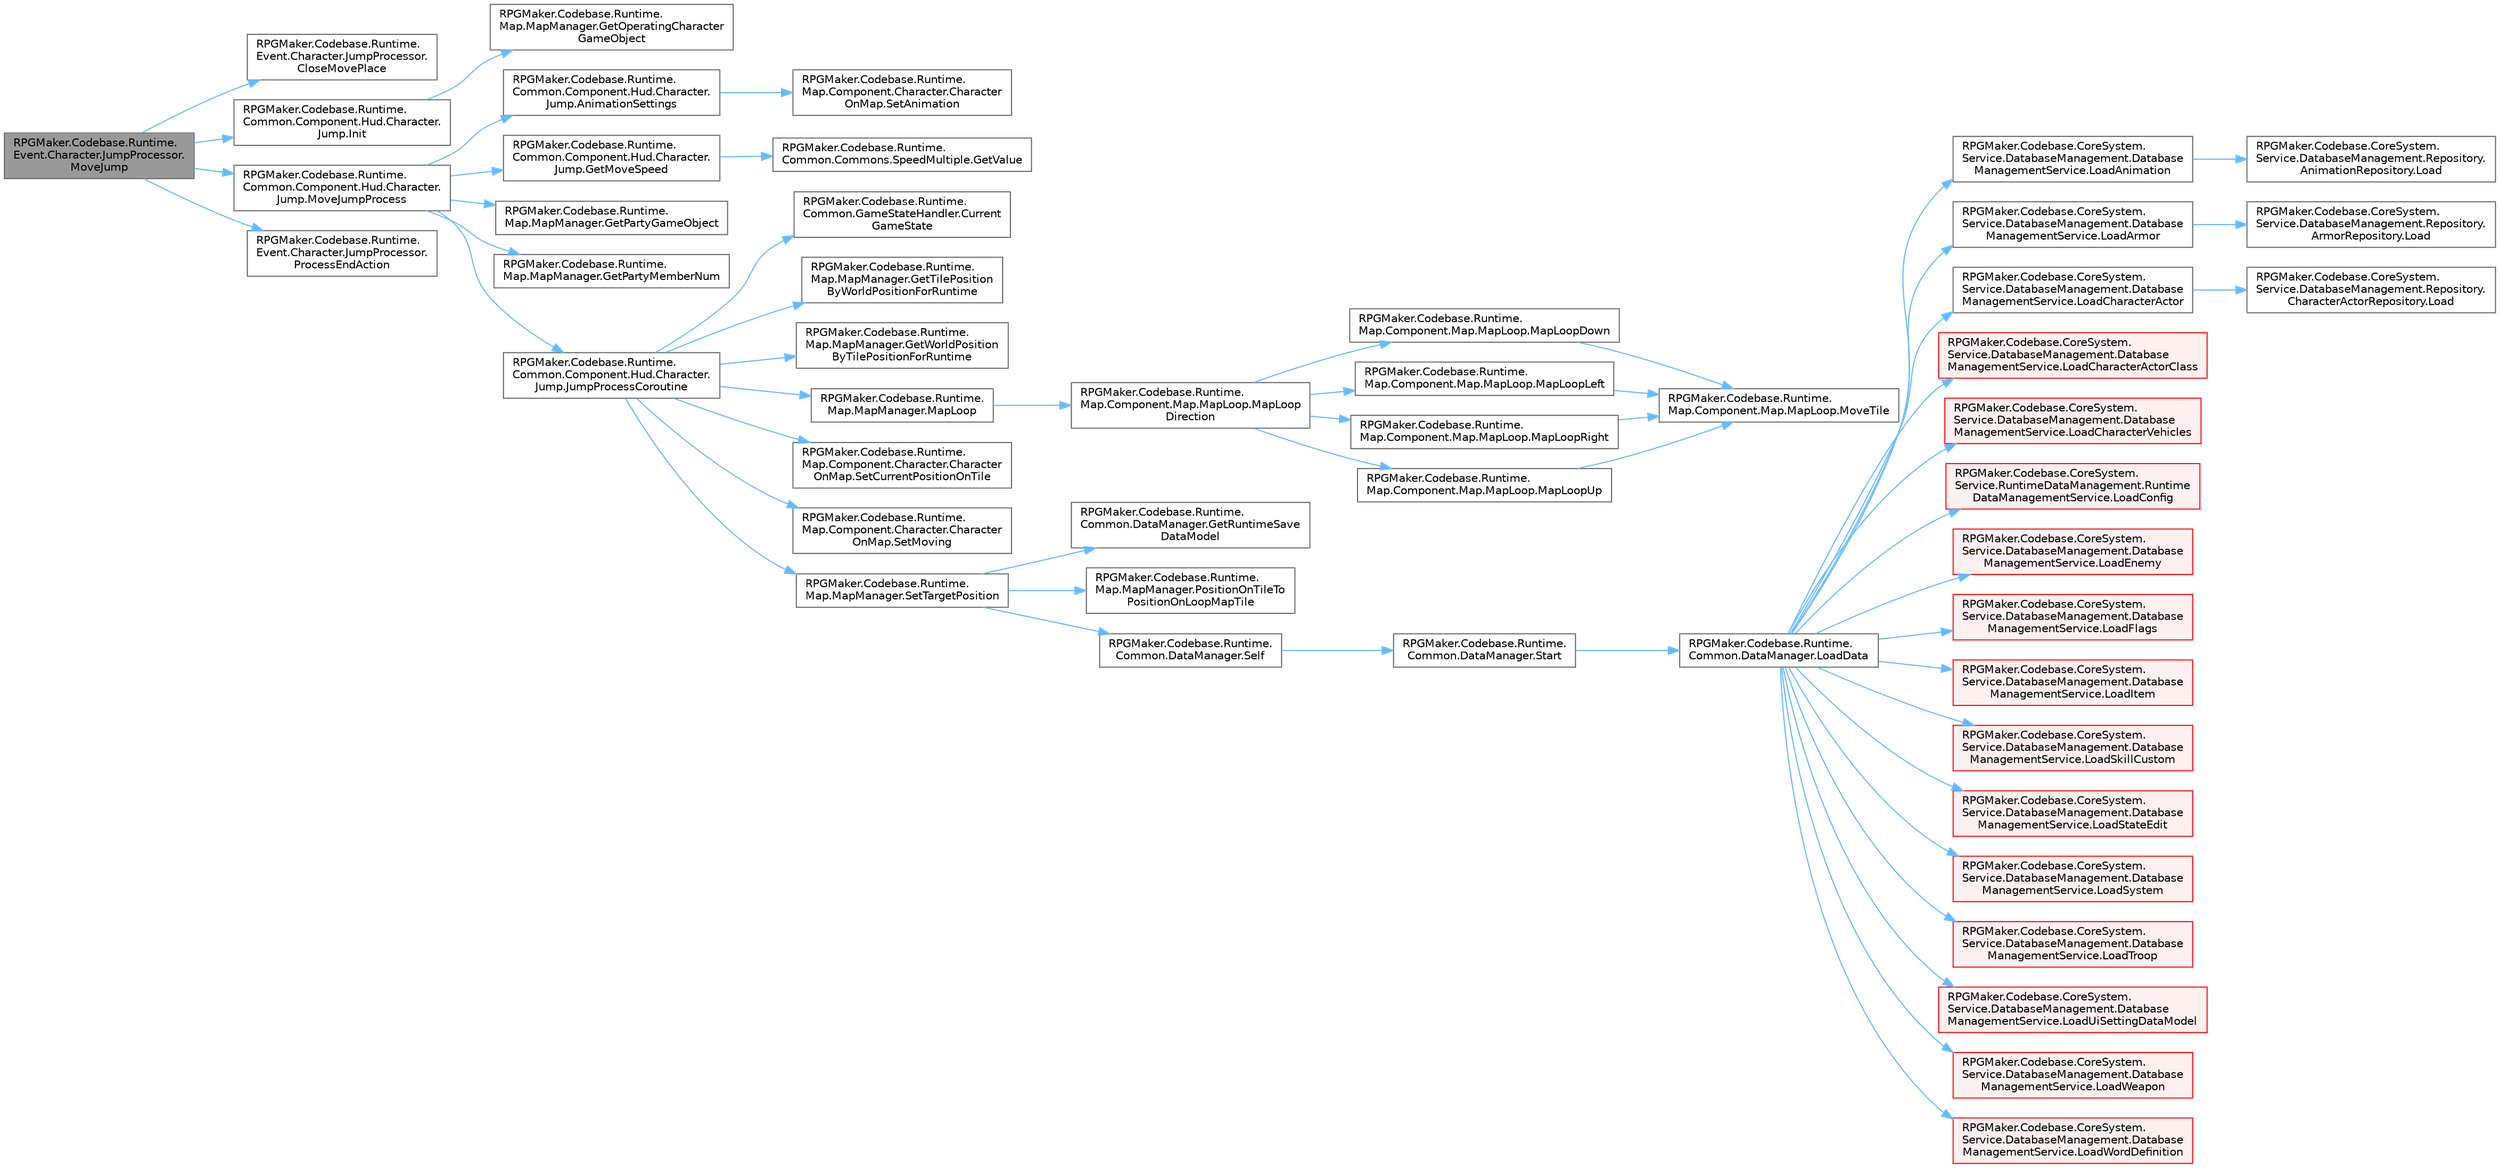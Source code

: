 digraph "RPGMaker.Codebase.Runtime.Event.Character.JumpProcessor.MoveJump"
{
 // LATEX_PDF_SIZE
  bgcolor="transparent";
  edge [fontname=Helvetica,fontsize=10,labelfontname=Helvetica,labelfontsize=10];
  node [fontname=Helvetica,fontsize=10,shape=box,height=0.2,width=0.4];
  rankdir="LR";
  Node1 [id="Node000001",label="RPGMaker.Codebase.Runtime.\lEvent.Character.JumpProcessor.\lMoveJump",height=0.2,width=0.4,color="gray40", fillcolor="grey60", style="filled", fontcolor="black",tooltip=" "];
  Node1 -> Node2 [id="edge1_Node000001_Node000002",color="steelblue1",style="solid",tooltip=" "];
  Node2 [id="Node000002",label="RPGMaker.Codebase.Runtime.\lEvent.Character.JumpProcessor.\lCloseMovePlace",height=0.2,width=0.4,color="grey40", fillcolor="white", style="filled",URL="$db/d5b/class_r_p_g_maker_1_1_codebase_1_1_runtime_1_1_event_1_1_character_1_1_jump_processor.html#aa0393b8a76fa7d4d41ee336d672cfb5c",tooltip=" "];
  Node1 -> Node3 [id="edge2_Node000001_Node000003",color="steelblue1",style="solid",tooltip=" "];
  Node3 [id="Node000003",label="RPGMaker.Codebase.Runtime.\lCommon.Component.Hud.Character.\lJump.Init",height=0.2,width=0.4,color="grey40", fillcolor="white", style="filled",URL="$d4/d41/class_r_p_g_maker_1_1_codebase_1_1_runtime_1_1_common_1_1_component_1_1_hud_1_1_character_1_1_jump.html#a8035864b603e17eb150b65fa1551dc21",tooltip="😁 初期化"];
  Node3 -> Node4 [id="edge3_Node000003_Node000004",color="steelblue1",style="solid",tooltip=" "];
  Node4 [id="Node000004",label="RPGMaker.Codebase.Runtime.\lMap.MapManager.GetOperatingCharacter\lGameObject",height=0.2,width=0.4,color="grey40", fillcolor="white", style="filled",URL="$d5/d0f/class_r_p_g_maker_1_1_codebase_1_1_runtime_1_1_map_1_1_map_manager.html#a892881fd911e9d07d7eb06725735e128",tooltip="操作中のキャラクター（アクター or 乗り物）のGameObject"];
  Node1 -> Node5 [id="edge4_Node000001_Node000005",color="steelblue1",style="solid",tooltip=" "];
  Node5 [id="Node000005",label="RPGMaker.Codebase.Runtime.\lCommon.Component.Hud.Character.\lJump.MoveJumpProcess",height=0.2,width=0.4,color="grey40", fillcolor="white", style="filled",URL="$d4/d41/class_r_p_g_maker_1_1_codebase_1_1_runtime_1_1_common_1_1_component_1_1_hud_1_1_character_1_1_jump.html#a95672da4462bab6b25590242653aa80e",tooltip="😁 移動ジャンプ処理"];
  Node5 -> Node6 [id="edge5_Node000005_Node000006",color="steelblue1",style="solid",tooltip=" "];
  Node6 [id="Node000006",label="RPGMaker.Codebase.Runtime.\lCommon.Component.Hud.Character.\lJump.AnimationSettings",height=0.2,width=0.4,color="grey40", fillcolor="white", style="filled",URL="$d4/d41/class_r_p_g_maker_1_1_codebase_1_1_runtime_1_1_common_1_1_component_1_1_hud_1_1_character_1_1_jump.html#afea08888b0d1b43474f645bed8a45ce4",tooltip="😁 アニメーション設定"];
  Node6 -> Node7 [id="edge6_Node000006_Node000007",color="steelblue1",style="solid",tooltip=" "];
  Node7 [id="Node000007",label="RPGMaker.Codebase.Runtime.\lMap.Component.Character.Character\lOnMap.SetAnimation",height=0.2,width=0.4,color="grey40", fillcolor="white", style="filled",URL="$d0/dad/class_r_p_g_maker_1_1_codebase_1_1_runtime_1_1_map_1_1_component_1_1_character_1_1_character_on_map.html#a54d6d0d19296c5dd8c73c56ab6e2fabd",tooltip="アニメーションの設定"];
  Node5 -> Node8 [id="edge7_Node000005_Node000008",color="steelblue1",style="solid",tooltip=" "];
  Node8 [id="Node000008",label="RPGMaker.Codebase.Runtime.\lCommon.Component.Hud.Character.\lJump.GetMoveSpeed",height=0.2,width=0.4,color="grey40", fillcolor="white", style="filled",URL="$d4/d41/class_r_p_g_maker_1_1_codebase_1_1_runtime_1_1_common_1_1_component_1_1_hud_1_1_character_1_1_jump.html#a74d65b79b66dc6ce07b0a4427ffcfeb2",tooltip="😁 移動速度取得"];
  Node8 -> Node9 [id="edge8_Node000008_Node000009",color="steelblue1",style="solid",tooltip=" "];
  Node9 [id="Node000009",label="RPGMaker.Codebase.Runtime.\lCommon.Commons.SpeedMultiple.GetValue",height=0.2,width=0.4,color="grey40", fillcolor="white", style="filled",URL="$d1/daa/class_r_p_g_maker_1_1_codebase_1_1_runtime_1_1_common_1_1_commons_1_1_speed_multiple.html#aa34290224c2290c7c5d76c6353a1271c",tooltip="😁 速度倍数値を取得。"];
  Node5 -> Node10 [id="edge9_Node000005_Node000010",color="steelblue1",style="solid",tooltip=" "];
  Node10 [id="Node000010",label="RPGMaker.Codebase.Runtime.\lMap.MapManager.GetPartyGameObject",height=0.2,width=0.4,color="grey40", fillcolor="white", style="filled",URL="$d5/d0f/class_r_p_g_maker_1_1_codebase_1_1_runtime_1_1_map_1_1_map_manager.html#ae9fb5e8b32853d5d7908baf888d5c198",tooltip=" "];
  Node5 -> Node11 [id="edge10_Node000005_Node000011",color="steelblue1",style="solid",tooltip=" "];
  Node11 [id="Node000011",label="RPGMaker.Codebase.Runtime.\lMap.MapManager.GetPartyMemberNum",height=0.2,width=0.4,color="grey40", fillcolor="white", style="filled",URL="$d5/d0f/class_r_p_g_maker_1_1_codebase_1_1_runtime_1_1_map_1_1_map_manager.html#a4eb1ecf578700e4d897b4b43519b6a47",tooltip=" "];
  Node5 -> Node12 [id="edge11_Node000005_Node000012",color="steelblue1",style="solid",tooltip=" "];
  Node12 [id="Node000012",label="RPGMaker.Codebase.Runtime.\lCommon.Component.Hud.Character.\lJump.JumpProcessCoroutine",height=0.2,width=0.4,color="grey40", fillcolor="white", style="filled",URL="$d4/d41/class_r_p_g_maker_1_1_codebase_1_1_runtime_1_1_common_1_1_component_1_1_hud_1_1_character_1_1_jump.html#ac699d0ebb8e6f762910f47d176d94ff4",tooltip="😁 一連のジャンプ処理コルーチン。"];
  Node12 -> Node13 [id="edge12_Node000012_Node000013",color="steelblue1",style="solid",tooltip=" "];
  Node13 [id="Node000013",label="RPGMaker.Codebase.Runtime.\lCommon.GameStateHandler.Current\lGameState",height=0.2,width=0.4,color="grey40", fillcolor="white", style="filled",URL="$de/d2c/class_r_p_g_maker_1_1_codebase_1_1_runtime_1_1_common_1_1_game_state_handler.html#adce58ef0480f995976ab60592c9add27",tooltip="現在の状態を返却する."];
  Node12 -> Node14 [id="edge13_Node000012_Node000014",color="steelblue1",style="solid",tooltip=" "];
  Node14 [id="Node000014",label="RPGMaker.Codebase.Runtime.\lMap.MapManager.GetTilePosition\lByWorldPositionForRuntime",height=0.2,width=0.4,color="grey40", fillcolor="white", style="filled",URL="$d5/d0f/class_r_p_g_maker_1_1_codebase_1_1_runtime_1_1_map_1_1_map_manager.html#a817675e160b7bd9a30fe17d34c1bf7fc",tooltip="ワールド座標をタイル座標に変換"];
  Node12 -> Node15 [id="edge14_Node000012_Node000015",color="steelblue1",style="solid",tooltip=" "];
  Node15 [id="Node000015",label="RPGMaker.Codebase.Runtime.\lMap.MapManager.GetWorldPosition\lByTilePositionForRuntime",height=0.2,width=0.4,color="grey40", fillcolor="white", style="filled",URL="$d5/d0f/class_r_p_g_maker_1_1_codebase_1_1_runtime_1_1_map_1_1_map_manager.html#a939f30a71fbea539bb33d4de55423543",tooltip="タイル座標をワールド座標に変換"];
  Node12 -> Node16 [id="edge15_Node000012_Node000016",color="steelblue1",style="solid",tooltip=" "];
  Node16 [id="Node000016",label="RPGMaker.Codebase.Runtime.\lMap.MapManager.MapLoop",height=0.2,width=0.4,color="grey40", fillcolor="white", style="filled",URL="$d5/d0f/class_r_p_g_maker_1_1_codebase_1_1_runtime_1_1_map_1_1_map_manager.html#a2f5fc2be307c6a1b75d13c3718ad3ed6",tooltip=" "];
  Node16 -> Node17 [id="edge16_Node000016_Node000017",color="steelblue1",style="solid",tooltip=" "];
  Node17 [id="Node000017",label="RPGMaker.Codebase.Runtime.\lMap.Component.Map.MapLoop.MapLoop\lDirection",height=0.2,width=0.4,color="grey40", fillcolor="white", style="filled",URL="$d9/d69/class_r_p_g_maker_1_1_codebase_1_1_runtime_1_1_map_1_1_component_1_1_map_1_1_map_loop.html#a8ae0115857ad2d7b9e6f9662cbc0ac9d",tooltip=" "];
  Node17 -> Node18 [id="edge17_Node000017_Node000018",color="steelblue1",style="solid",tooltip=" "];
  Node18 [id="Node000018",label="RPGMaker.Codebase.Runtime.\lMap.Component.Map.MapLoop.MapLoopDown",height=0.2,width=0.4,color="grey40", fillcolor="white", style="filled",URL="$d9/d69/class_r_p_g_maker_1_1_codebase_1_1_runtime_1_1_map_1_1_component_1_1_map_1_1_map_loop.html#a4956c65a69b96cbc92ab56853c8f7053",tooltip="下に移動。"];
  Node18 -> Node19 [id="edge18_Node000018_Node000019",color="steelblue1",style="solid",tooltip=" "];
  Node19 [id="Node000019",label="RPGMaker.Codebase.Runtime.\lMap.Component.Map.MapLoop.MoveTile",height=0.2,width=0.4,color="grey40", fillcolor="white", style="filled",URL="$d9/d69/class_r_p_g_maker_1_1_codebase_1_1_runtime_1_1_map_1_1_component_1_1_map_1_1_map_loop.html#a16c2a802da253df85ebc302260261c53",tooltip=" "];
  Node17 -> Node20 [id="edge19_Node000017_Node000020",color="steelblue1",style="solid",tooltip=" "];
  Node20 [id="Node000020",label="RPGMaker.Codebase.Runtime.\lMap.Component.Map.MapLoop.MapLoopLeft",height=0.2,width=0.4,color="grey40", fillcolor="white", style="filled",URL="$d9/d69/class_r_p_g_maker_1_1_codebase_1_1_runtime_1_1_map_1_1_component_1_1_map_1_1_map_loop.html#afd1c543946780cbeb6abd4369aab6524",tooltip="左に移動。"];
  Node20 -> Node19 [id="edge20_Node000020_Node000019",color="steelblue1",style="solid",tooltip=" "];
  Node17 -> Node21 [id="edge21_Node000017_Node000021",color="steelblue1",style="solid",tooltip=" "];
  Node21 [id="Node000021",label="RPGMaker.Codebase.Runtime.\lMap.Component.Map.MapLoop.MapLoopRight",height=0.2,width=0.4,color="grey40", fillcolor="white", style="filled",URL="$d9/d69/class_r_p_g_maker_1_1_codebase_1_1_runtime_1_1_map_1_1_component_1_1_map_1_1_map_loop.html#aee4608e08d644a7cbf711d59159c7074",tooltip="右に移動。"];
  Node21 -> Node19 [id="edge22_Node000021_Node000019",color="steelblue1",style="solid",tooltip=" "];
  Node17 -> Node22 [id="edge23_Node000017_Node000022",color="steelblue1",style="solid",tooltip=" "];
  Node22 [id="Node000022",label="RPGMaker.Codebase.Runtime.\lMap.Component.Map.MapLoop.MapLoopUp",height=0.2,width=0.4,color="grey40", fillcolor="white", style="filled",URL="$d9/d69/class_r_p_g_maker_1_1_codebase_1_1_runtime_1_1_map_1_1_component_1_1_map_1_1_map_loop.html#a7c827cae05367fe97e5949ef108a68d5",tooltip="上に移動。"];
  Node22 -> Node19 [id="edge24_Node000022_Node000019",color="steelblue1",style="solid",tooltip=" "];
  Node12 -> Node23 [id="edge25_Node000012_Node000023",color="steelblue1",style="solid",tooltip=" "];
  Node23 [id="Node000023",label="RPGMaker.Codebase.Runtime.\lMap.Component.Character.Character\lOnMap.SetCurrentPositionOnTile",height=0.2,width=0.4,color="grey40", fillcolor="white", style="filled",URL="$d0/dad/class_r_p_g_maker_1_1_codebase_1_1_runtime_1_1_map_1_1_component_1_1_character_1_1_character_on_map.html#ae354fe737bb545dea05d11b2a8316a8c",tooltip="パーティ用"];
  Node12 -> Node24 [id="edge26_Node000012_Node000024",color="steelblue1",style="solid",tooltip=" "];
  Node24 [id="Node000024",label="RPGMaker.Codebase.Runtime.\lMap.Component.Character.Character\lOnMap.SetMoving",height=0.2,width=0.4,color="grey40", fillcolor="white", style="filled",URL="$d0/dad/class_r_p_g_maker_1_1_codebase_1_1_runtime_1_1_map_1_1_component_1_1_character_1_1_character_on_map.html#aa53fbae099d20d81e3afb03c66e4ed0a",tooltip="移動状態の設定"];
  Node12 -> Node25 [id="edge27_Node000012_Node000025",color="steelblue1",style="solid",tooltip=" "];
  Node25 [id="Node000025",label="RPGMaker.Codebase.Runtime.\lMap.MapManager.SetTargetPosition",height=0.2,width=0.4,color="grey40", fillcolor="white", style="filled",URL="$d5/d0f/class_r_p_g_maker_1_1_codebase_1_1_runtime_1_1_map_1_1_map_manager.html#a8ea0f564d610d5801d66161ea5e6e0b6",tooltip=" "];
  Node25 -> Node26 [id="edge28_Node000025_Node000026",color="steelblue1",style="solid",tooltip=" "];
  Node26 [id="Node000026",label="RPGMaker.Codebase.Runtime.\lCommon.DataManager.GetRuntimeSave\lDataModel",height=0.2,width=0.4,color="grey40", fillcolor="white", style="filled",URL="$d5/d08/class_r_p_g_maker_1_1_codebase_1_1_runtime_1_1_common_1_1_data_manager.html#aa008ccb1bfddc97c2c6618cfe1fe9ab9",tooltip=" "];
  Node25 -> Node27 [id="edge29_Node000025_Node000027",color="steelblue1",style="solid",tooltip=" "];
  Node27 [id="Node000027",label="RPGMaker.Codebase.Runtime.\lMap.MapManager.PositionOnTileTo\lPositionOnLoopMapTile",height=0.2,width=0.4,color="grey40", fillcolor="white", style="filled",URL="$d5/d0f/class_r_p_g_maker_1_1_codebase_1_1_runtime_1_1_map_1_1_map_manager.html#a59387e9b0920c39fbe57677bee19e755",tooltip="ループマップでのタイル位置を取得。"];
  Node25 -> Node28 [id="edge30_Node000025_Node000028",color="steelblue1",style="solid",tooltip=" "];
  Node28 [id="Node000028",label="RPGMaker.Codebase.Runtime.\lCommon.DataManager.Self",height=0.2,width=0.4,color="grey40", fillcolor="white", style="filled",URL="$d5/d08/class_r_p_g_maker_1_1_codebase_1_1_runtime_1_1_common_1_1_data_manager.html#a8f0a40fd71fe0a873d1905e106299934",tooltip=" "];
  Node28 -> Node29 [id="edge31_Node000028_Node000029",color="steelblue1",style="solid",tooltip=" "];
  Node29 [id="Node000029",label="RPGMaker.Codebase.Runtime.\lCommon.DataManager.Start",height=0.2,width=0.4,color="grey40", fillcolor="white", style="filled",URL="$d5/d08/class_r_p_g_maker_1_1_codebase_1_1_runtime_1_1_common_1_1_data_manager.html#ace8f5b29b336a071e6383ecdbe0f85c5",tooltip=" "];
  Node29 -> Node30 [id="edge32_Node000029_Node000030",color="steelblue1",style="solid",tooltip=" "];
  Node30 [id="Node000030",label="RPGMaker.Codebase.Runtime.\lCommon.DataManager.LoadData",height=0.2,width=0.4,color="grey40", fillcolor="white", style="filled",URL="$d5/d08/class_r_p_g_maker_1_1_codebase_1_1_runtime_1_1_common_1_1_data_manager.html#a42e1175b0a1dc3a225503e007043dc86",tooltip=" "];
  Node30 -> Node31 [id="edge33_Node000030_Node000031",color="steelblue1",style="solid",tooltip=" "];
  Node31 [id="Node000031",label="RPGMaker.Codebase.CoreSystem.\lService.DatabaseManagement.Database\lManagementService.LoadAnimation",height=0.2,width=0.4,color="grey40", fillcolor="white", style="filled",URL="$db/db0/class_r_p_g_maker_1_1_codebase_1_1_core_system_1_1_service_1_1_database_management_1_1_database_management_service.html#a24090092bb5f0e3f1a7f6d136a10cd22",tooltip="😁 アニメーション読込"];
  Node31 -> Node32 [id="edge34_Node000031_Node000032",color="steelblue1",style="solid",tooltip=" "];
  Node32 [id="Node000032",label="RPGMaker.Codebase.CoreSystem.\lService.DatabaseManagement.Repository.\lAnimationRepository.Load",height=0.2,width=0.4,color="grey40", fillcolor="white", style="filled",URL="$d5/deb/class_r_p_g_maker_1_1_codebase_1_1_core_system_1_1_service_1_1_database_management_1_1_repository_1_1_animation_repository.html#a57c3d4731e6bfd18e15070a940e881f4",tooltip="😁 読込"];
  Node30 -> Node33 [id="edge35_Node000030_Node000033",color="steelblue1",style="solid",tooltip=" "];
  Node33 [id="Node000033",label="RPGMaker.Codebase.CoreSystem.\lService.DatabaseManagement.Database\lManagementService.LoadArmor",height=0.2,width=0.4,color="grey40", fillcolor="white", style="filled",URL="$db/db0/class_r_p_g_maker_1_1_codebase_1_1_core_system_1_1_service_1_1_database_management_1_1_database_management_service.html#aa2e210bbbaf85d6ed1f74aa1170b786a",tooltip="😁 防具読込"];
  Node33 -> Node34 [id="edge36_Node000033_Node000034",color="steelblue1",style="solid",tooltip=" "];
  Node34 [id="Node000034",label="RPGMaker.Codebase.CoreSystem.\lService.DatabaseManagement.Repository.\lArmorRepository.Load",height=0.2,width=0.4,color="grey40", fillcolor="white", style="filled",URL="$d5/d5e/class_r_p_g_maker_1_1_codebase_1_1_core_system_1_1_service_1_1_database_management_1_1_repository_1_1_armor_repository.html#abae8269b1a2721fce734183fcc5f5205",tooltip="😁 読込"];
  Node30 -> Node35 [id="edge37_Node000030_Node000035",color="steelblue1",style="solid",tooltip=" "];
  Node35 [id="Node000035",label="RPGMaker.Codebase.CoreSystem.\lService.DatabaseManagement.Database\lManagementService.LoadCharacterActor",height=0.2,width=0.4,color="grey40", fillcolor="white", style="filled",URL="$db/db0/class_r_p_g_maker_1_1_codebase_1_1_core_system_1_1_service_1_1_database_management_1_1_database_management_service.html#afa56ff9a916ba5265719f6be7f2330e2",tooltip="😁 キャラクター・アクター読込"];
  Node35 -> Node36 [id="edge38_Node000035_Node000036",color="steelblue1",style="solid",tooltip=" "];
  Node36 [id="Node000036",label="RPGMaker.Codebase.CoreSystem.\lService.DatabaseManagement.Repository.\lCharacterActorRepository.Load",height=0.2,width=0.4,color="grey40", fillcolor="white", style="filled",URL="$dc/d27/class_r_p_g_maker_1_1_codebase_1_1_core_system_1_1_service_1_1_database_management_1_1_repositor67544213d6af3013901ca89c3e4d5d21.html#a922f2ea3a0cd4543a7df7c51ed065242",tooltip="😁 読込"];
  Node30 -> Node37 [id="edge39_Node000030_Node000037",color="steelblue1",style="solid",tooltip=" "];
  Node37 [id="Node000037",label="RPGMaker.Codebase.CoreSystem.\lService.DatabaseManagement.Database\lManagementService.LoadCharacterActorClass",height=0.2,width=0.4,color="red", fillcolor="#FFF0F0", style="filled",URL="$db/db0/class_r_p_g_maker_1_1_codebase_1_1_core_system_1_1_service_1_1_database_management_1_1_database_management_service.html#a83d7b02d93737cf99a9e1b670f8fe4ea",tooltip="😁 キャラクター・アクター・クラス読込"];
  Node30 -> Node39 [id="edge40_Node000030_Node000039",color="steelblue1",style="solid",tooltip=" "];
  Node39 [id="Node000039",label="RPGMaker.Codebase.CoreSystem.\lService.DatabaseManagement.Database\lManagementService.LoadCharacterVehicles",height=0.2,width=0.4,color="red", fillcolor="#FFF0F0", style="filled",URL="$db/db0/class_r_p_g_maker_1_1_codebase_1_1_core_system_1_1_service_1_1_database_management_1_1_database_management_service.html#a0b003a876f01ec9a754241a3df3836fc",tooltip="😁 キャラクターの乗り物読込"];
  Node30 -> Node41 [id="edge41_Node000030_Node000041",color="steelblue1",style="solid",tooltip=" "];
  Node41 [id="Node000041",label="RPGMaker.Codebase.CoreSystem.\lService.RuntimeDataManagement.Runtime\lDataManagementService.LoadConfig",height=0.2,width=0.4,color="red", fillcolor="#FFF0F0", style="filled",URL="$db/d7b/class_r_p_g_maker_1_1_codebase_1_1_core_system_1_1_service_1_1_runtime_data_management_1_1_runtime_data_management_service.html#a5d406eddf4f7129bc0a84639c9bffcbd",tooltip="😁 設定読込"];
  Node30 -> Node43 [id="edge42_Node000030_Node000043",color="steelblue1",style="solid",tooltip=" "];
  Node43 [id="Node000043",label="RPGMaker.Codebase.CoreSystem.\lService.DatabaseManagement.Database\lManagementService.LoadEnemy",height=0.2,width=0.4,color="red", fillcolor="#FFF0F0", style="filled",URL="$db/db0/class_r_p_g_maker_1_1_codebase_1_1_core_system_1_1_service_1_1_database_management_1_1_database_management_service.html#a56946e6c58a5ec0f4641533476d5982c",tooltip="😁 敵読込"];
  Node30 -> Node45 [id="edge43_Node000030_Node000045",color="steelblue1",style="solid",tooltip=" "];
  Node45 [id="Node000045",label="RPGMaker.Codebase.CoreSystem.\lService.DatabaseManagement.Database\lManagementService.LoadFlags",height=0.2,width=0.4,color="red", fillcolor="#FFF0F0", style="filled",URL="$db/db0/class_r_p_g_maker_1_1_codebase_1_1_core_system_1_1_service_1_1_database_management_1_1_database_management_service.html#a5eb2954667a7f994c25194d12c5a2602",tooltip="😁 フラグ読込"];
  Node30 -> Node49 [id="edge44_Node000030_Node000049",color="steelblue1",style="solid",tooltip=" "];
  Node49 [id="Node000049",label="RPGMaker.Codebase.CoreSystem.\lService.DatabaseManagement.Database\lManagementService.LoadItem",height=0.2,width=0.4,color="red", fillcolor="#FFF0F0", style="filled",URL="$db/db0/class_r_p_g_maker_1_1_codebase_1_1_core_system_1_1_service_1_1_database_management_1_1_database_management_service.html#a0447e9903c05f13e630c3523647e80a4",tooltip="😁 アイテム読込"];
  Node30 -> Node51 [id="edge45_Node000030_Node000051",color="steelblue1",style="solid",tooltip=" "];
  Node51 [id="Node000051",label="RPGMaker.Codebase.CoreSystem.\lService.DatabaseManagement.Database\lManagementService.LoadSkillCustom",height=0.2,width=0.4,color="red", fillcolor="#FFF0F0", style="filled",URL="$db/db0/class_r_p_g_maker_1_1_codebase_1_1_core_system_1_1_service_1_1_database_management_1_1_database_management_service.html#a10afc5f75507a17db5197e23a2cdd4cc",tooltip="😁 スキル・カスタム読込"];
  Node30 -> Node53 [id="edge46_Node000030_Node000053",color="steelblue1",style="solid",tooltip=" "];
  Node53 [id="Node000053",label="RPGMaker.Codebase.CoreSystem.\lService.DatabaseManagement.Database\lManagementService.LoadStateEdit",height=0.2,width=0.4,color="red", fillcolor="#FFF0F0", style="filled",URL="$db/db0/class_r_p_g_maker_1_1_codebase_1_1_core_system_1_1_service_1_1_database_management_1_1_database_management_service.html#a2fa87c0d4f1431414d67e4943a14ae56",tooltip="😁 状態編集読込"];
  Node30 -> Node55 [id="edge47_Node000030_Node000055",color="steelblue1",style="solid",tooltip=" "];
  Node55 [id="Node000055",label="RPGMaker.Codebase.CoreSystem.\lService.DatabaseManagement.Database\lManagementService.LoadSystem",height=0.2,width=0.4,color="red", fillcolor="#FFF0F0", style="filled",URL="$db/db0/class_r_p_g_maker_1_1_codebase_1_1_core_system_1_1_service_1_1_database_management_1_1_database_management_service.html#ab14ced87348b79b244d7a5d975e80d25",tooltip="😁 ロード・システム"];
  Node30 -> Node58 [id="edge48_Node000030_Node000058",color="steelblue1",style="solid",tooltip=" "];
  Node58 [id="Node000058",label="RPGMaker.Codebase.CoreSystem.\lService.DatabaseManagement.Database\lManagementService.LoadTroop",height=0.2,width=0.4,color="red", fillcolor="#FFF0F0", style="filled",URL="$db/db0/class_r_p_g_maker_1_1_codebase_1_1_core_system_1_1_service_1_1_database_management_1_1_database_management_service.html#a3f54f10563c3611839ddd3dfa5b65c13",tooltip="😁 部隊読込"];
  Node30 -> Node60 [id="edge49_Node000030_Node000060",color="steelblue1",style="solid",tooltip=" "];
  Node60 [id="Node000060",label="RPGMaker.Codebase.CoreSystem.\lService.DatabaseManagement.Database\lManagementService.LoadUiSettingDataModel",height=0.2,width=0.4,color="red", fillcolor="#FFF0F0", style="filled",URL="$db/db0/class_r_p_g_maker_1_1_codebase_1_1_core_system_1_1_service_1_1_database_management_1_1_database_management_service.html#ad73cc18191cf3d29c31d27f90e712965",tooltip="😁 ユーザー・インターフェース設定データ・モデル読込"];
  Node30 -> Node62 [id="edge50_Node000030_Node000062",color="steelblue1",style="solid",tooltip=" "];
  Node62 [id="Node000062",label="RPGMaker.Codebase.CoreSystem.\lService.DatabaseManagement.Database\lManagementService.LoadWeapon",height=0.2,width=0.4,color="red", fillcolor="#FFF0F0", style="filled",URL="$db/db0/class_r_p_g_maker_1_1_codebase_1_1_core_system_1_1_service_1_1_database_management_1_1_database_management_service.html#a14b53a047484b6c81f8e570ff47134af",tooltip="😁 武器読込"];
  Node30 -> Node64 [id="edge51_Node000030_Node000064",color="steelblue1",style="solid",tooltip=" "];
  Node64 [id="Node000064",label="RPGMaker.Codebase.CoreSystem.\lService.DatabaseManagement.Database\lManagementService.LoadWordDefinition",height=0.2,width=0.4,color="red", fillcolor="#FFF0F0", style="filled",URL="$db/db0/class_r_p_g_maker_1_1_codebase_1_1_core_system_1_1_service_1_1_database_management_1_1_database_management_service.html#a293b136d822c9c73495b354502306eb1",tooltip="😁 単語定義読込"];
  Node1 -> Node66 [id="edge52_Node000001_Node000066",color="steelblue1",style="solid",tooltip=" "];
  Node66 [id="Node000066",label="RPGMaker.Codebase.Runtime.\lEvent.Character.JumpProcessor.\lProcessEndAction",height=0.2,width=0.4,color="grey40", fillcolor="white", style="filled",URL="$db/d5b/class_r_p_g_maker_1_1_codebase_1_1_runtime_1_1_event_1_1_character_1_1_jump_processor.html#abbd864571d392a9e212796abf947d16a",tooltip=" "];
}
